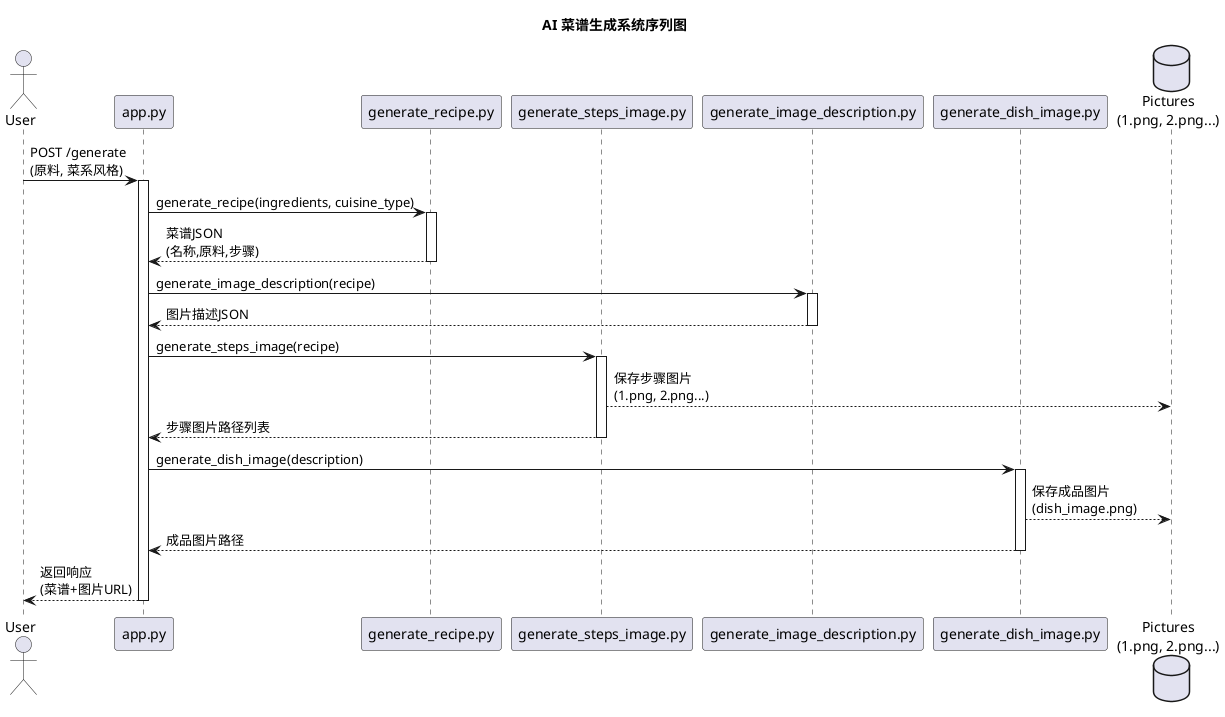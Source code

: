 @startuml sequence

title AI 菜谱生成系统序列图
actor User as user
participant "app.py" as app
participant "generate_recipe.py" as recipe_gen
participant "generate_steps_image.py" as steps_img
participant "generate_image_description.py" as desc_gen
participant "generate_dish_image.py" as dish_img
database "Pictures\n(1.png, 2.png...)" as pics

user -> app : POST /generate\n(原料, 菜系风格)
activate app

app -> recipe_gen : generate_recipe(ingredients, cuisine_type)
activate recipe_gen
recipe_gen --> app : 菜谱JSON\n(名称,原料,步骤)
deactivate recipe_gen

app -> desc_gen : generate_image_description(recipe)
activate desc_gen
desc_gen --> app : 图片描述JSON
deactivate desc_gen

app -> steps_img : generate_steps_image(recipe)
activate steps_img
steps_img --> pics : 保存步骤图片\n(1.png, 2.png...)
steps_img --> app : 步骤图片路径列表
deactivate steps_img

app -> dish_img : generate_dish_image(description)
activate dish_img
dish_img --> pics : 保存成品图片\n(dish_image.png)
dish_img --> app : 成品图片路径
deactivate dish_img

app --> user : 返回响应\n(菜谱+图片URL)
deactivate app

@enduml

